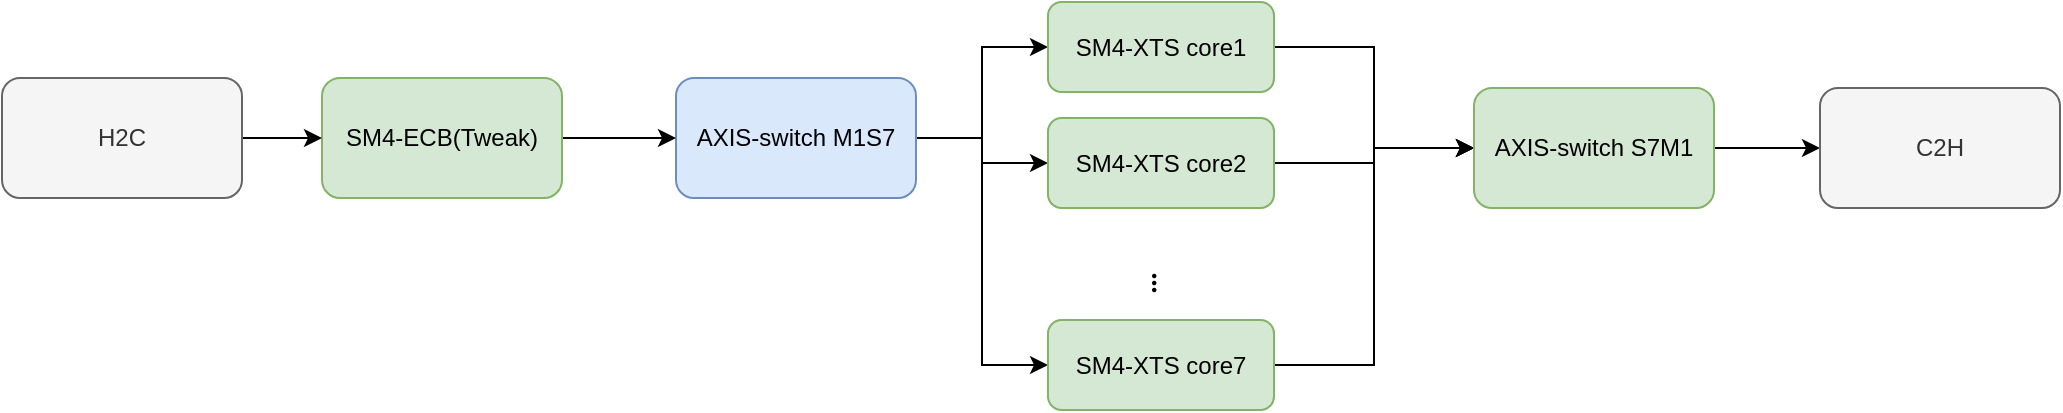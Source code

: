 <mxfile version="20.2.4" type="github">
  <diagram id="0eo92cPZ57Tyc6aKq6e4" name="Page-1">
    <mxGraphModel dx="1422" dy="705" grid="1" gridSize="10" guides="1" tooltips="1" connect="1" arrows="1" fold="1" page="1" pageScale="1" pageWidth="827" pageHeight="1169" math="0" shadow="0">
      <root>
        <mxCell id="0" />
        <mxCell id="1" parent="0" />
        <mxCell id="czHnVRHmaS91J3RfpM5Z-2" value="" style="edgeStyle=orthogonalEdgeStyle;rounded=0;orthogonalLoop=1;jettySize=auto;html=1;fontSize=16;" edge="1" parent="1" source="czHnVRHmaS91J3RfpM5Z-3">
          <mxGeometry relative="1" as="geometry">
            <mxPoint x="250" y="220" as="targetPoint" />
          </mxGeometry>
        </mxCell>
        <mxCell id="czHnVRHmaS91J3RfpM5Z-20" style="edgeStyle=orthogonalEdgeStyle;rounded=0;orthogonalLoop=1;jettySize=auto;html=1;exitX=1;exitY=0.5;exitDx=0;exitDy=0;entryX=0;entryY=0.5;entryDx=0;entryDy=0;fontFamily=Verdana;" edge="1" parent="1" source="czHnVRHmaS91J3RfpM5Z-8" target="czHnVRHmaS91J3RfpM5Z-10">
          <mxGeometry relative="1" as="geometry" />
        </mxCell>
        <mxCell id="czHnVRHmaS91J3RfpM5Z-21" style="edgeStyle=orthogonalEdgeStyle;rounded=0;orthogonalLoop=1;jettySize=auto;html=1;exitX=1;exitY=0.5;exitDx=0;exitDy=0;entryX=0;entryY=0.5;entryDx=0;entryDy=0;fontFamily=Verdana;" edge="1" parent="1" source="czHnVRHmaS91J3RfpM5Z-8" target="czHnVRHmaS91J3RfpM5Z-11">
          <mxGeometry relative="1" as="geometry" />
        </mxCell>
        <mxCell id="czHnVRHmaS91J3RfpM5Z-22" style="edgeStyle=orthogonalEdgeStyle;rounded=0;orthogonalLoop=1;jettySize=auto;html=1;exitX=1;exitY=0.5;exitDx=0;exitDy=0;entryX=0;entryY=0.5;entryDx=0;entryDy=0;fontFamily=Verdana;" edge="1" parent="1" source="czHnVRHmaS91J3RfpM5Z-8" target="czHnVRHmaS91J3RfpM5Z-12">
          <mxGeometry relative="1" as="geometry" />
        </mxCell>
        <mxCell id="czHnVRHmaS91J3RfpM5Z-8" value="AXIS-switch M1S7" style="rounded=1;whiteSpace=wrap;html=1;fillColor=#dae8fc;strokeColor=#6c8ebf;" vertex="1" parent="1">
          <mxGeometry x="337" y="175" width="120" height="60" as="geometry" />
        </mxCell>
        <mxCell id="czHnVRHmaS91J3RfpM5Z-23" style="edgeStyle=orthogonalEdgeStyle;rounded=0;orthogonalLoop=1;jettySize=auto;html=1;exitX=1;exitY=0.5;exitDx=0;exitDy=0;entryX=0;entryY=0.5;entryDx=0;entryDy=0;fontFamily=Verdana;" edge="1" parent="1" source="czHnVRHmaS91J3RfpM5Z-10" target="czHnVRHmaS91J3RfpM5Z-16">
          <mxGeometry relative="1" as="geometry" />
        </mxCell>
        <mxCell id="czHnVRHmaS91J3RfpM5Z-10" value="SM4-XTS core1" style="rounded=1;whiteSpace=wrap;html=1;fillColor=#d5e8d4;strokeColor=#82b366;" vertex="1" parent="1">
          <mxGeometry x="523" y="137" width="113" height="45" as="geometry" />
        </mxCell>
        <mxCell id="czHnVRHmaS91J3RfpM5Z-27" style="edgeStyle=orthogonalEdgeStyle;rounded=0;orthogonalLoop=1;jettySize=auto;html=1;exitX=1;exitY=0.5;exitDx=0;exitDy=0;entryX=0;entryY=0.5;entryDx=0;entryDy=0;fontFamily=Verdana;" edge="1" parent="1" source="czHnVRHmaS91J3RfpM5Z-11" target="czHnVRHmaS91J3RfpM5Z-16">
          <mxGeometry relative="1" as="geometry" />
        </mxCell>
        <mxCell id="czHnVRHmaS91J3RfpM5Z-11" value="SM4-XTS core2" style="rounded=1;whiteSpace=wrap;html=1;fillColor=#d5e8d4;strokeColor=#82b366;" vertex="1" parent="1">
          <mxGeometry x="523" y="195" width="113" height="45" as="geometry" />
        </mxCell>
        <mxCell id="czHnVRHmaS91J3RfpM5Z-25" style="edgeStyle=orthogonalEdgeStyle;rounded=0;orthogonalLoop=1;jettySize=auto;html=1;exitX=1;exitY=0.5;exitDx=0;exitDy=0;entryX=0;entryY=0.5;entryDx=0;entryDy=0;fontFamily=Verdana;" edge="1" parent="1" source="czHnVRHmaS91J3RfpM5Z-12" target="czHnVRHmaS91J3RfpM5Z-16">
          <mxGeometry relative="1" as="geometry" />
        </mxCell>
        <mxCell id="czHnVRHmaS91J3RfpM5Z-12" value="SM4-XTS core7" style="rounded=1;whiteSpace=wrap;html=1;fillColor=#d5e8d4;strokeColor=#82b366;" vertex="1" parent="1">
          <mxGeometry x="523" y="296" width="113" height="45" as="geometry" />
        </mxCell>
        <mxCell id="czHnVRHmaS91J3RfpM5Z-13" value="&lt;h3&gt;&lt;font face=&quot;Verdana&quot;&gt;...&lt;/font&gt;&lt;/h3&gt;" style="text;html=1;align=center;verticalAlign=middle;resizable=0;points=[];autosize=1;strokeColor=none;fillColor=none;rotation=90;" vertex="1" parent="1">
          <mxGeometry x="560" y="247" width="40" height="60" as="geometry" />
        </mxCell>
        <mxCell id="czHnVRHmaS91J3RfpM5Z-19" style="edgeStyle=orthogonalEdgeStyle;rounded=0;orthogonalLoop=1;jettySize=auto;html=1;entryX=0;entryY=0.5;entryDx=0;entryDy=0;fontFamily=Verdana;" edge="1" parent="1" source="czHnVRHmaS91J3RfpM5Z-14" target="czHnVRHmaS91J3RfpM5Z-8">
          <mxGeometry relative="1" as="geometry" />
        </mxCell>
        <mxCell id="czHnVRHmaS91J3RfpM5Z-14" value="SM4-ECB(Tweak)" style="rounded=1;whiteSpace=wrap;html=1;fillColor=#d5e8d4;strokeColor=#82b366;" vertex="1" parent="1">
          <mxGeometry x="160" y="175" width="120" height="60" as="geometry" />
        </mxCell>
        <mxCell id="czHnVRHmaS91J3RfpM5Z-18" value="" style="edgeStyle=orthogonalEdgeStyle;rounded=0;orthogonalLoop=1;jettySize=auto;html=1;fontFamily=Verdana;" edge="1" parent="1" source="czHnVRHmaS91J3RfpM5Z-15" target="czHnVRHmaS91J3RfpM5Z-14">
          <mxGeometry relative="1" as="geometry" />
        </mxCell>
        <mxCell id="czHnVRHmaS91J3RfpM5Z-15" value="H2C" style="rounded=1;whiteSpace=wrap;html=1;fillColor=#f5f5f5;fontColor=#333333;strokeColor=#666666;" vertex="1" parent="1">
          <mxGeometry y="175" width="120" height="60" as="geometry" />
        </mxCell>
        <mxCell id="czHnVRHmaS91J3RfpM5Z-26" style="edgeStyle=orthogonalEdgeStyle;rounded=0;orthogonalLoop=1;jettySize=auto;html=1;exitX=1;exitY=0.5;exitDx=0;exitDy=0;entryX=0;entryY=0.5;entryDx=0;entryDy=0;fontFamily=Verdana;" edge="1" parent="1" source="czHnVRHmaS91J3RfpM5Z-16" target="czHnVRHmaS91J3RfpM5Z-17">
          <mxGeometry relative="1" as="geometry" />
        </mxCell>
        <mxCell id="czHnVRHmaS91J3RfpM5Z-16" value="AXIS-switch S7M1" style="rounded=1;whiteSpace=wrap;html=1;fillColor=#d5e8d4;strokeColor=#82b366;" vertex="1" parent="1">
          <mxGeometry x="736" y="180" width="120" height="60" as="geometry" />
        </mxCell>
        <mxCell id="czHnVRHmaS91J3RfpM5Z-17" value="C2H" style="rounded=1;whiteSpace=wrap;html=1;fillColor=#f5f5f5;fontColor=#333333;strokeColor=#666666;" vertex="1" parent="1">
          <mxGeometry x="909" y="180" width="120" height="60" as="geometry" />
        </mxCell>
      </root>
    </mxGraphModel>
  </diagram>
</mxfile>
